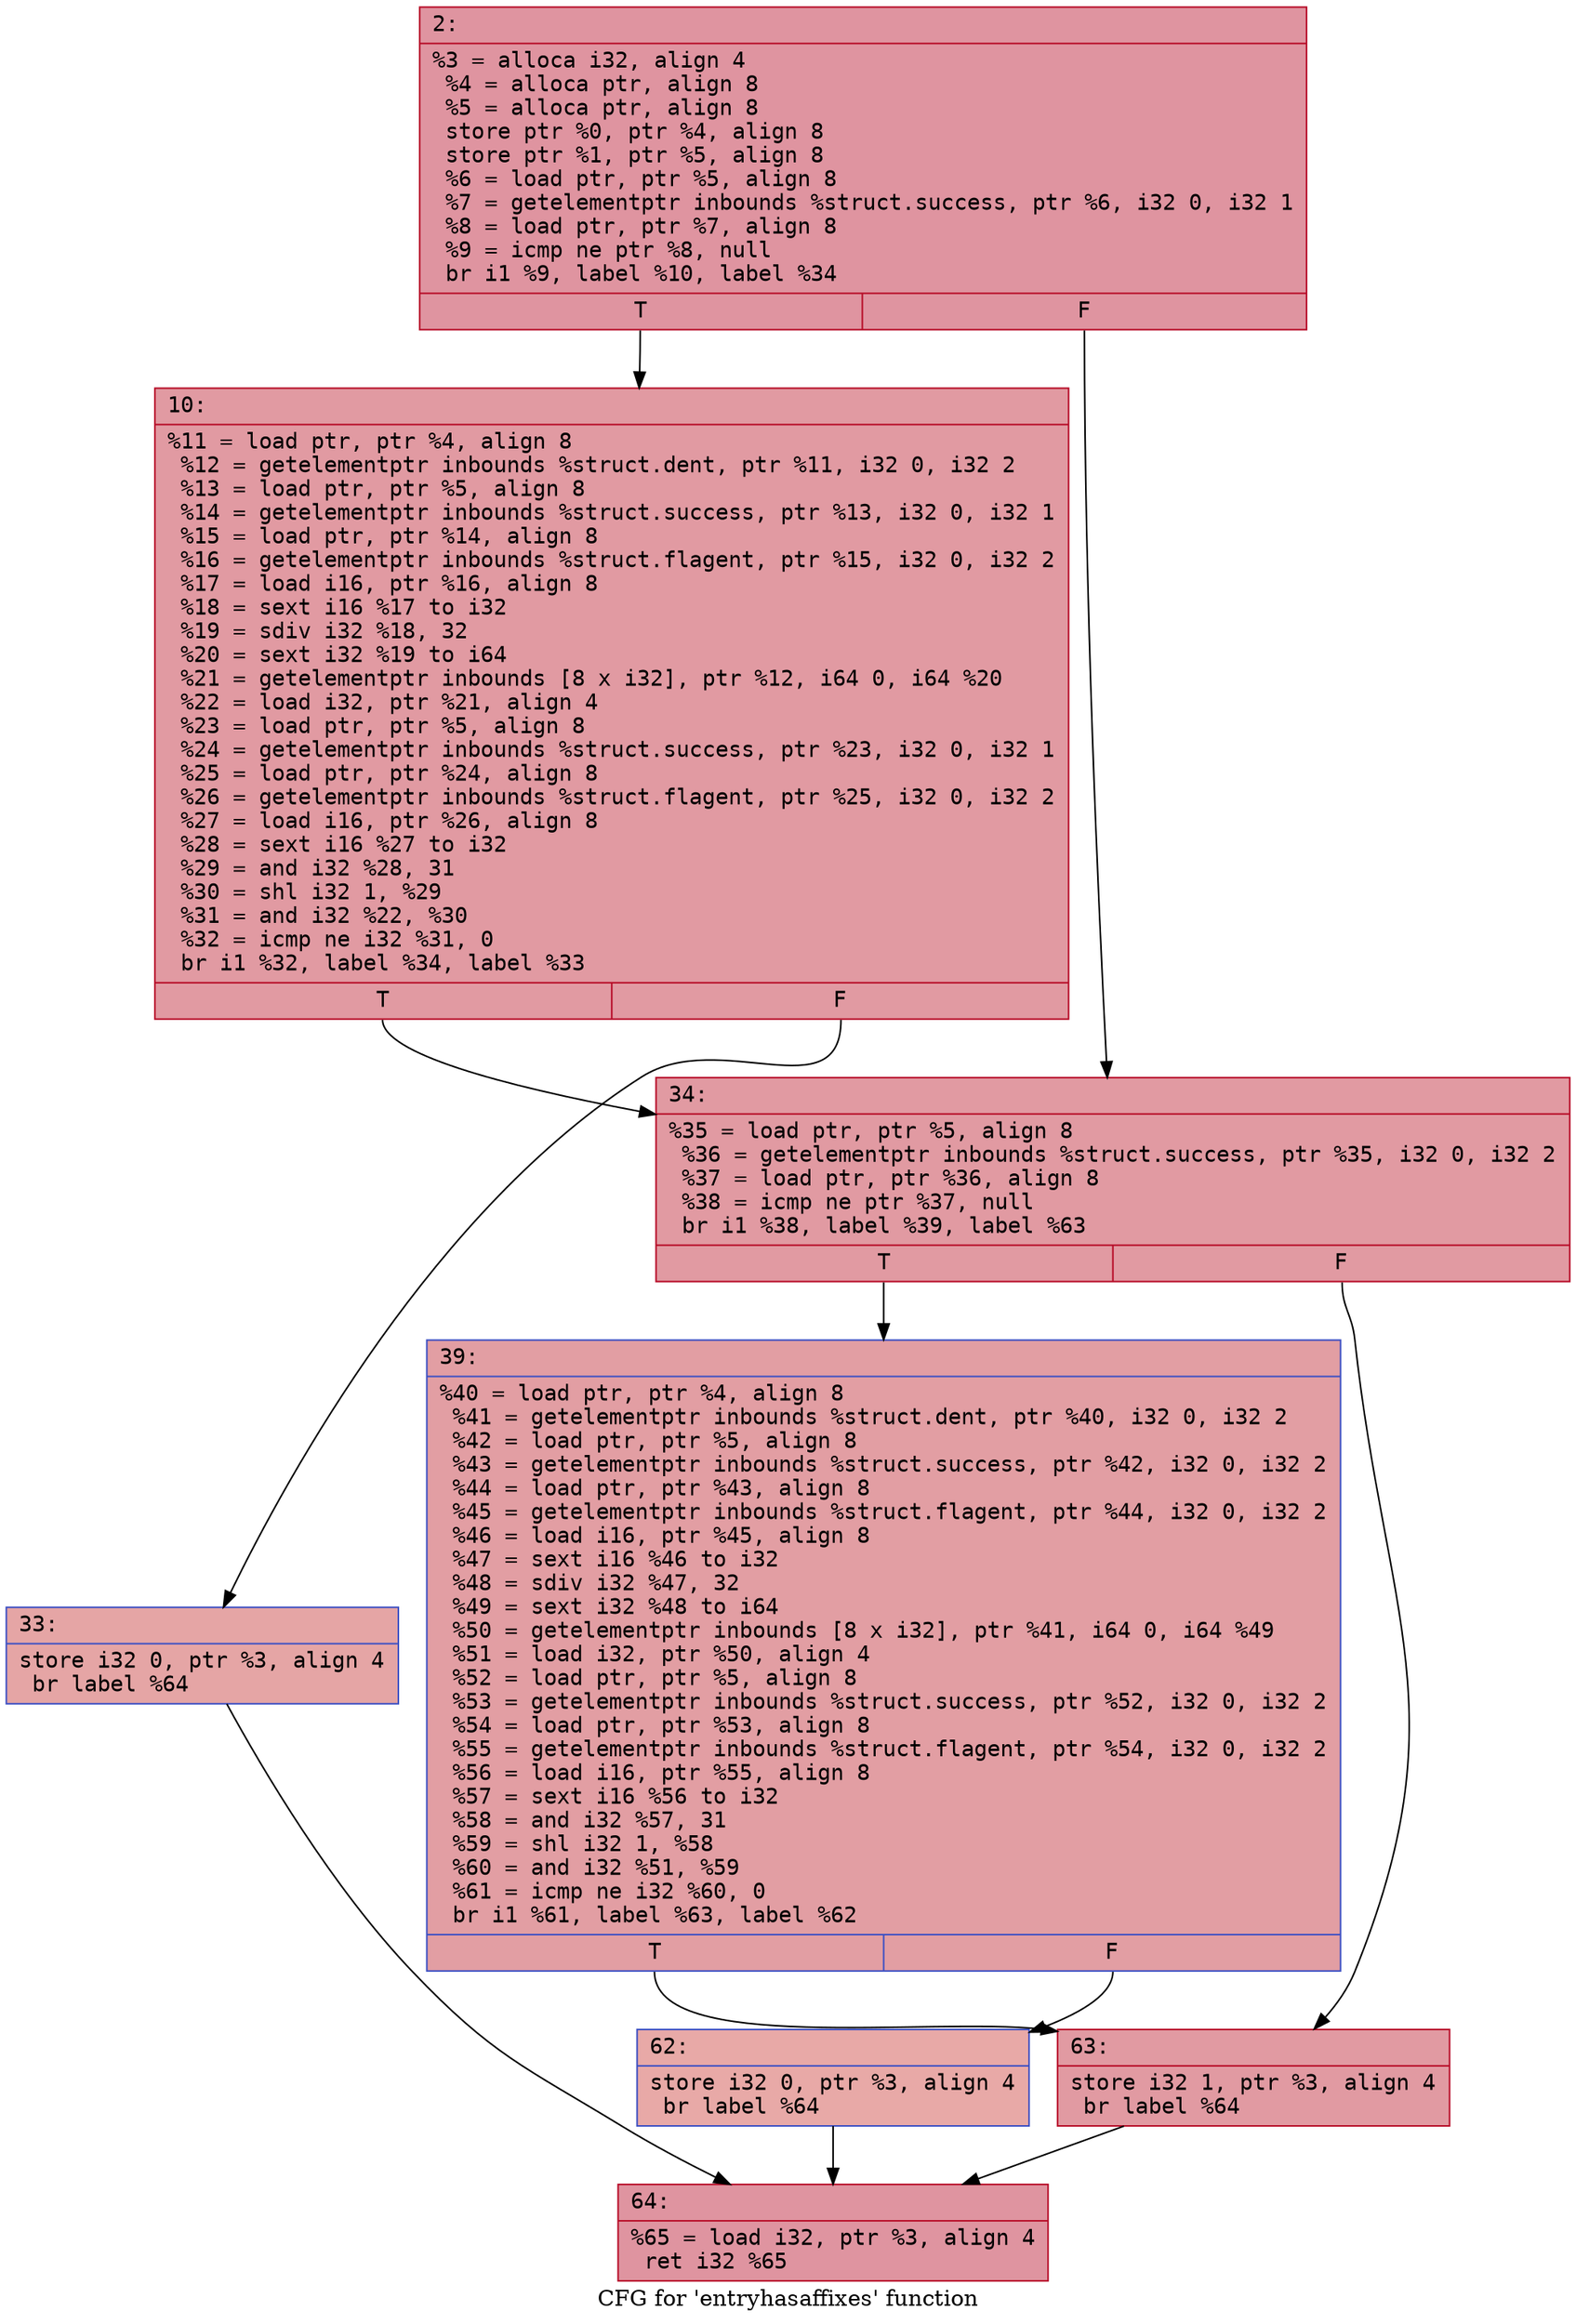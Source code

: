 digraph "CFG for 'entryhasaffixes' function" {
	label="CFG for 'entryhasaffixes' function";

	Node0x600003edfc50 [shape=record,color="#b70d28ff", style=filled, fillcolor="#b70d2870" fontname="Courier",label="{2:\l|  %3 = alloca i32, align 4\l  %4 = alloca ptr, align 8\l  %5 = alloca ptr, align 8\l  store ptr %0, ptr %4, align 8\l  store ptr %1, ptr %5, align 8\l  %6 = load ptr, ptr %5, align 8\l  %7 = getelementptr inbounds %struct.success, ptr %6, i32 0, i32 1\l  %8 = load ptr, ptr %7, align 8\l  %9 = icmp ne ptr %8, null\l  br i1 %9, label %10, label %34\l|{<s0>T|<s1>F}}"];
	Node0x600003edfc50:s0 -> Node0x600003edfca0[tooltip="2 -> 10\nProbability 62.50%" ];
	Node0x600003edfc50:s1 -> Node0x600003edfd40[tooltip="2 -> 34\nProbability 37.50%" ];
	Node0x600003edfca0 [shape=record,color="#b70d28ff", style=filled, fillcolor="#bb1b2c70" fontname="Courier",label="{10:\l|  %11 = load ptr, ptr %4, align 8\l  %12 = getelementptr inbounds %struct.dent, ptr %11, i32 0, i32 2\l  %13 = load ptr, ptr %5, align 8\l  %14 = getelementptr inbounds %struct.success, ptr %13, i32 0, i32 1\l  %15 = load ptr, ptr %14, align 8\l  %16 = getelementptr inbounds %struct.flagent, ptr %15, i32 0, i32 2\l  %17 = load i16, ptr %16, align 8\l  %18 = sext i16 %17 to i32\l  %19 = sdiv i32 %18, 32\l  %20 = sext i32 %19 to i64\l  %21 = getelementptr inbounds [8 x i32], ptr %12, i64 0, i64 %20\l  %22 = load i32, ptr %21, align 4\l  %23 = load ptr, ptr %5, align 8\l  %24 = getelementptr inbounds %struct.success, ptr %23, i32 0, i32 1\l  %25 = load ptr, ptr %24, align 8\l  %26 = getelementptr inbounds %struct.flagent, ptr %25, i32 0, i32 2\l  %27 = load i16, ptr %26, align 8\l  %28 = sext i16 %27 to i32\l  %29 = and i32 %28, 31\l  %30 = shl i32 1, %29\l  %31 = and i32 %22, %30\l  %32 = icmp ne i32 %31, 0\l  br i1 %32, label %34, label %33\l|{<s0>T|<s1>F}}"];
	Node0x600003edfca0:s0 -> Node0x600003edfd40[tooltip="10 -> 34\nProbability 62.50%" ];
	Node0x600003edfca0:s1 -> Node0x600003edfcf0[tooltip="10 -> 33\nProbability 37.50%" ];
	Node0x600003edfcf0 [shape=record,color="#3d50c3ff", style=filled, fillcolor="#c5333470" fontname="Courier",label="{33:\l|  store i32 0, ptr %3, align 4\l  br label %64\l}"];
	Node0x600003edfcf0 -> Node0x600003edfe80[tooltip="33 -> 64\nProbability 100.00%" ];
	Node0x600003edfd40 [shape=record,color="#b70d28ff", style=filled, fillcolor="#bb1b2c70" fontname="Courier",label="{34:\l|  %35 = load ptr, ptr %5, align 8\l  %36 = getelementptr inbounds %struct.success, ptr %35, i32 0, i32 2\l  %37 = load ptr, ptr %36, align 8\l  %38 = icmp ne ptr %37, null\l  br i1 %38, label %39, label %63\l|{<s0>T|<s1>F}}"];
	Node0x600003edfd40:s0 -> Node0x600003edfd90[tooltip="34 -> 39\nProbability 62.50%" ];
	Node0x600003edfd40:s1 -> Node0x600003edfe30[tooltip="34 -> 63\nProbability 37.50%" ];
	Node0x600003edfd90 [shape=record,color="#3d50c3ff", style=filled, fillcolor="#be242e70" fontname="Courier",label="{39:\l|  %40 = load ptr, ptr %4, align 8\l  %41 = getelementptr inbounds %struct.dent, ptr %40, i32 0, i32 2\l  %42 = load ptr, ptr %5, align 8\l  %43 = getelementptr inbounds %struct.success, ptr %42, i32 0, i32 2\l  %44 = load ptr, ptr %43, align 8\l  %45 = getelementptr inbounds %struct.flagent, ptr %44, i32 0, i32 2\l  %46 = load i16, ptr %45, align 8\l  %47 = sext i16 %46 to i32\l  %48 = sdiv i32 %47, 32\l  %49 = sext i32 %48 to i64\l  %50 = getelementptr inbounds [8 x i32], ptr %41, i64 0, i64 %49\l  %51 = load i32, ptr %50, align 4\l  %52 = load ptr, ptr %5, align 8\l  %53 = getelementptr inbounds %struct.success, ptr %52, i32 0, i32 2\l  %54 = load ptr, ptr %53, align 8\l  %55 = getelementptr inbounds %struct.flagent, ptr %54, i32 0, i32 2\l  %56 = load i16, ptr %55, align 8\l  %57 = sext i16 %56 to i32\l  %58 = and i32 %57, 31\l  %59 = shl i32 1, %58\l  %60 = and i32 %51, %59\l  %61 = icmp ne i32 %60, 0\l  br i1 %61, label %63, label %62\l|{<s0>T|<s1>F}}"];
	Node0x600003edfd90:s0 -> Node0x600003edfe30[tooltip="39 -> 63\nProbability 62.50%" ];
	Node0x600003edfd90:s1 -> Node0x600003edfde0[tooltip="39 -> 62\nProbability 37.50%" ];
	Node0x600003edfde0 [shape=record,color="#3d50c3ff", style=filled, fillcolor="#ca3b3770" fontname="Courier",label="{62:\l|  store i32 0, ptr %3, align 4\l  br label %64\l}"];
	Node0x600003edfde0 -> Node0x600003edfe80[tooltip="62 -> 64\nProbability 100.00%" ];
	Node0x600003edfe30 [shape=record,color="#b70d28ff", style=filled, fillcolor="#bb1b2c70" fontname="Courier",label="{63:\l|  store i32 1, ptr %3, align 4\l  br label %64\l}"];
	Node0x600003edfe30 -> Node0x600003edfe80[tooltip="63 -> 64\nProbability 100.00%" ];
	Node0x600003edfe80 [shape=record,color="#b70d28ff", style=filled, fillcolor="#b70d2870" fontname="Courier",label="{64:\l|  %65 = load i32, ptr %3, align 4\l  ret i32 %65\l}"];
}
